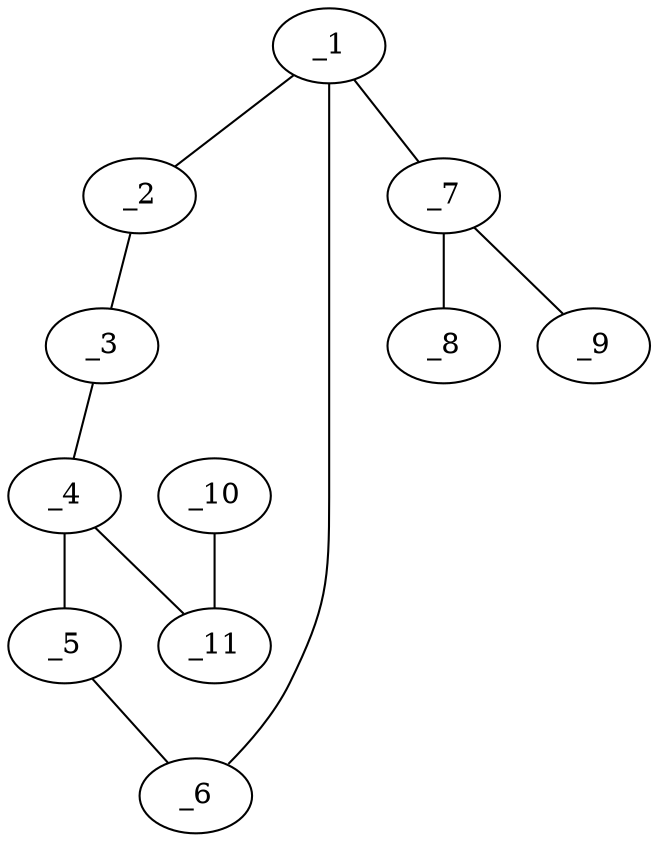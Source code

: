 graph molid609248 {
	_1	 [charge=0,
		chem=1,
		symbol="C  ",
		x="2.866",
		y=1];
	_2	 [charge=0,
		chem=1,
		symbol="C  ",
		x=2,
		y="0.5"];
	_1 -- _2	 [valence=1];
	_6	 [charge=0,
		chem=1,
		symbol="C  ",
		x="3.7321",
		y="0.5"];
	_1 -- _6	 [valence=2];
	_7	 [charge=0,
		chem=1,
		symbol="C  ",
		x="2.866",
		y=2];
	_1 -- _7	 [valence=1];
	_3	 [charge=0,
		chem=1,
		symbol="C  ",
		x=2,
		y="-0.5"];
	_2 -- _3	 [valence=2];
	_4	 [charge=0,
		chem=1,
		symbol="C  ",
		x="2.866",
		y="-1"];
	_3 -- _4	 [valence=1];
	_5	 [charge=0,
		chem=1,
		symbol="C  ",
		x="3.7321",
		y="-0.5"];
	_4 -- _5	 [valence=2];
	_11	 [charge=0,
		chem=1,
		symbol="C  ",
		x="2.866",
		y="-2"];
	_4 -- _11	 [valence=1];
	_5 -- _6	 [valence=1];
	_8	 [charge=0,
		chem=2,
		symbol="O  ",
		x="3.7321",
		y="2.5"];
	_7 -- _8	 [valence=2];
	_9	 [charge=0,
		chem=2,
		symbol="O  ",
		x=2,
		y="2.5"];
	_7 -- _9	 [valence=1];
	_10	 [charge=0,
		chem=21,
		symbol="I  ",
		x=2,
		y="-2.5"];
	_10 -- _11	 [valence=1];
}
